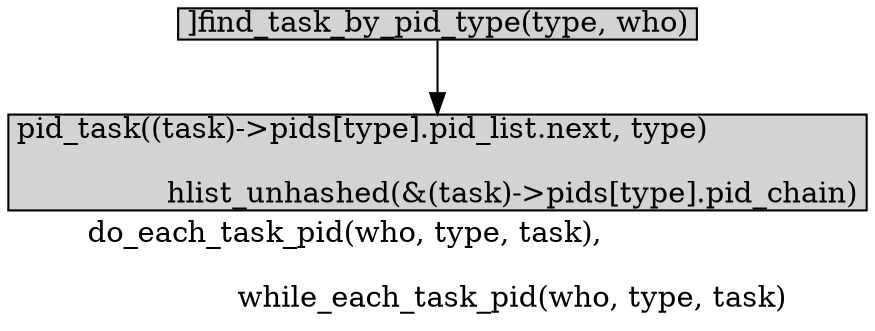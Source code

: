 digraph do_while_each_task_pid{
        label="do_each_task_pid(who, type, task),\l
		while_each_task_pid(who, type, task)";
        size="10,18";
        ratio=filled;
        
		node[style=filled, shape = box, margin="0.05,0.005",height="0.1",width="0.1"];

		do[label="]find_task_by_pid_type(type, who)"];
		while[label="pid_task((task)->pids[type].pid_list.next, type)\l
		hlist_unhashed(&(task)->pids[type].pid_chain)"];

		do -> while;
}
